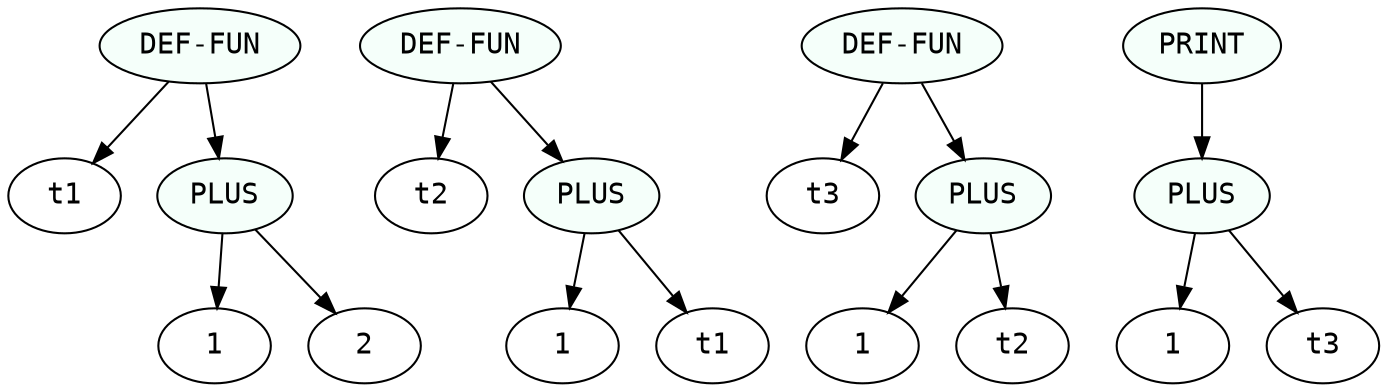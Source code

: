 digraph print {
 1 [label="t1", fontname="monospace"];
 2 [label="1", fontname="monospace"];
 3 [label="2", fontname="monospace"];
 4 [label="PLUS", fontname="monospace", style=filled, fillcolor=mintcream];
 4->2
 4->3
 5 [label="t2", fontname="monospace"];
 6 [label="1", fontname="monospace"];
 7 [label="t1", fontname="monospace"];
 8 [label="PLUS", fontname="monospace", style=filled, fillcolor=mintcream];
 8->6
 8->7
 9 [label="t3", fontname="monospace"];
 10 [label="1", fontname="monospace"];
 11 [label="t2", fontname="monospace"];
 12 [label="PLUS", fontname="monospace", style=filled, fillcolor=mintcream];
 12->10
 12->11
 13 [label="1", fontname="monospace"];
 14 [label="t3", fontname="monospace"];
 15 [label="PLUS", fontname="monospace", style=filled, fillcolor=mintcream];
 15->13
 15->14
 16 [label="PRINT", fontname="monospace", style=filled, fillcolor=mintcream];
 16->15
 17 [label="DEF-FUN", fontname="monospace", style=filled, fillcolor=mintcream];
 17->9
 17->12
 18 [label="DEF-FUN", fontname="monospace", style=filled, fillcolor=mintcream];
 18->5
 18->8
 19 [label="DEF-FUN", fontname="monospace", style=filled, fillcolor=mintcream];
 19->1
 19->4
 }
 